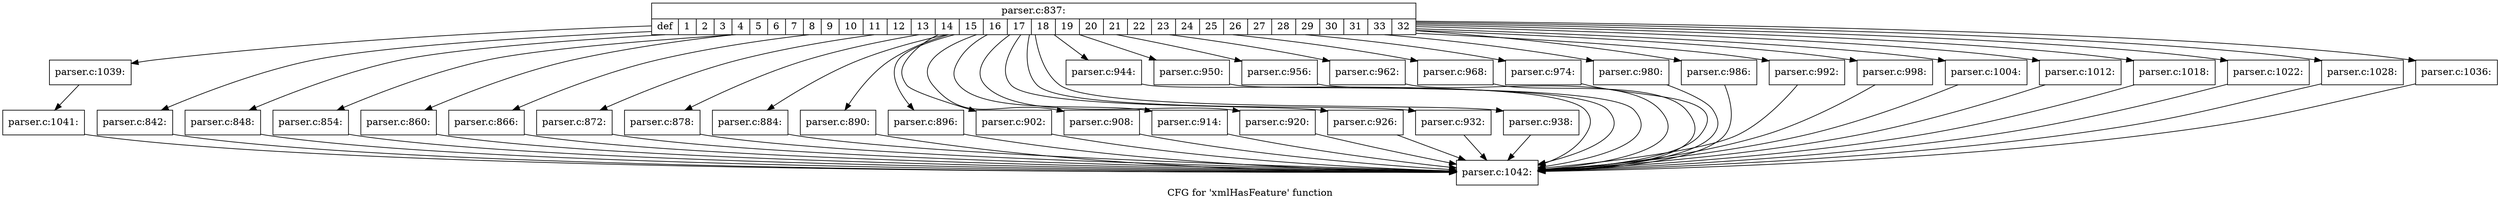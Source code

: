 digraph "CFG for 'xmlHasFeature' function" {
	label="CFG for 'xmlHasFeature' function";

	Node0x411dbe0 [shape=record,label="{parser.c:837:|{<s0>def|<s1>1|<s2>2|<s3>3|<s4>4|<s5>5|<s6>6|<s7>7|<s8>8|<s9>9|<s10>10|<s11>11|<s12>12|<s13>13|<s14>14|<s15>15|<s16>16|<s17>17|<s18>18|<s19>19|<s20>20|<s21>21|<s22>22|<s23>23|<s24>24|<s25>25|<s26>26|<s27>27|<s28>28|<s29>29|<s30>30|<s31>31|<s32>33|<s33>32}}"];
	Node0x411dbe0 -> Node0x415e2a0;
	Node0x411dbe0 -> Node0x415e5e0;
	Node0x411dbe0 -> Node0x415e7e0;
	Node0x411dbe0 -> Node0x415e9e0;
	Node0x411dbe0 -> Node0x415ebe0;
	Node0x411dbe0 -> Node0x415ede0;
	Node0x411dbe0 -> Node0x415efe0;
	Node0x411dbe0 -> Node0x415f1e0;
	Node0x411dbe0 -> Node0x415f3e0;
	Node0x411dbe0 -> Node0x415f5e0;
	Node0x411dbe0 -> Node0x415f7e0;
	Node0x411dbe0 -> Node0x415f9e0;
	Node0x411dbe0 -> Node0x415e500;
	Node0x411dbe0 -> Node0x4160220;
	Node0x411dbe0 -> Node0x4160420;
	Node0x411dbe0 -> Node0x4160620;
	Node0x411dbe0 -> Node0x415bff0;
	Node0x411dbe0 -> Node0x4160c30;
	Node0x411dbe0 -> Node0x4160e30;
	Node0x411dbe0 -> Node0x4161030;
	Node0x411dbe0 -> Node0x4161230;
	Node0x411dbe0 -> Node0x4161430;
	Node0x411dbe0 -> Node0x4161630;
	Node0x411dbe0 -> Node0x4161830;
	Node0x411dbe0 -> Node0x4161a30;
	Node0x411dbe0 -> Node0x4161c30;
	Node0x411dbe0 -> Node0x4161e30;
	Node0x411dbe0 -> Node0x4162030;
	Node0x411dbe0 -> Node0x4162230;
	Node0x411dbe0 -> Node0x4162430;
	Node0x411dbe0 -> Node0x4162670;
	Node0x411dbe0 -> Node0x4162870;
	Node0x411dbe0 -> Node0x4160820;
	Node0x411dbe0 -> Node0x4160a20;
	Node0x415e5e0 [shape=record,label="{parser.c:842:}"];
	Node0x415e5e0 -> Node0x3f18a80;
	Node0x415e7e0 [shape=record,label="{parser.c:848:}"];
	Node0x415e7e0 -> Node0x3f18a80;
	Node0x415e9e0 [shape=record,label="{parser.c:854:}"];
	Node0x415e9e0 -> Node0x3f18a80;
	Node0x415ebe0 [shape=record,label="{parser.c:860:}"];
	Node0x415ebe0 -> Node0x3f18a80;
	Node0x415ede0 [shape=record,label="{parser.c:866:}"];
	Node0x415ede0 -> Node0x3f18a80;
	Node0x415efe0 [shape=record,label="{parser.c:872:}"];
	Node0x415efe0 -> Node0x3f18a80;
	Node0x415f1e0 [shape=record,label="{parser.c:878:}"];
	Node0x415f1e0 -> Node0x3f18a80;
	Node0x415f3e0 [shape=record,label="{parser.c:884:}"];
	Node0x415f3e0 -> Node0x3f18a80;
	Node0x415f5e0 [shape=record,label="{parser.c:890:}"];
	Node0x415f5e0 -> Node0x3f18a80;
	Node0x415f7e0 [shape=record,label="{parser.c:896:}"];
	Node0x415f7e0 -> Node0x3f18a80;
	Node0x415f9e0 [shape=record,label="{parser.c:902:}"];
	Node0x415f9e0 -> Node0x3f18a80;
	Node0x415e500 [shape=record,label="{parser.c:908:}"];
	Node0x415e500 -> Node0x3f18a80;
	Node0x4160220 [shape=record,label="{parser.c:914:}"];
	Node0x4160220 -> Node0x3f18a80;
	Node0x4160420 [shape=record,label="{parser.c:920:}"];
	Node0x4160420 -> Node0x3f18a80;
	Node0x4160620 [shape=record,label="{parser.c:926:}"];
	Node0x4160620 -> Node0x3f18a80;
	Node0x415bff0 [shape=record,label="{parser.c:932:}"];
	Node0x415bff0 -> Node0x3f18a80;
	Node0x4160c30 [shape=record,label="{parser.c:938:}"];
	Node0x4160c30 -> Node0x3f18a80;
	Node0x4160e30 [shape=record,label="{parser.c:944:}"];
	Node0x4160e30 -> Node0x3f18a80;
	Node0x4161030 [shape=record,label="{parser.c:950:}"];
	Node0x4161030 -> Node0x3f18a80;
	Node0x4161230 [shape=record,label="{parser.c:956:}"];
	Node0x4161230 -> Node0x3f18a80;
	Node0x4161430 [shape=record,label="{parser.c:962:}"];
	Node0x4161430 -> Node0x3f18a80;
	Node0x4161630 [shape=record,label="{parser.c:968:}"];
	Node0x4161630 -> Node0x3f18a80;
	Node0x4161830 [shape=record,label="{parser.c:974:}"];
	Node0x4161830 -> Node0x3f18a80;
	Node0x4161a30 [shape=record,label="{parser.c:980:}"];
	Node0x4161a30 -> Node0x3f18a80;
	Node0x4161c30 [shape=record,label="{parser.c:986:}"];
	Node0x4161c30 -> Node0x3f18a80;
	Node0x4161e30 [shape=record,label="{parser.c:992:}"];
	Node0x4161e30 -> Node0x3f18a80;
	Node0x4162030 [shape=record,label="{parser.c:998:}"];
	Node0x4162030 -> Node0x3f18a80;
	Node0x4162230 [shape=record,label="{parser.c:1004:}"];
	Node0x4162230 -> Node0x3f18a80;
	Node0x4162430 [shape=record,label="{parser.c:1012:}"];
	Node0x4162430 -> Node0x3f18a80;
	Node0x4162670 [shape=record,label="{parser.c:1018:}"];
	Node0x4162670 -> Node0x3f18a80;
	Node0x4162870 [shape=record,label="{parser.c:1022:}"];
	Node0x4162870 -> Node0x3f18a80;
	Node0x4160820 [shape=record,label="{parser.c:1028:}"];
	Node0x4160820 -> Node0x3f18a80;
	Node0x4160a20 [shape=record,label="{parser.c:1036:}"];
	Node0x4160a20 -> Node0x3f18a80;
	Node0x415e2a0 [shape=record,label="{parser.c:1039:}"];
	Node0x415e2a0 -> Node0x415e1c0;
	Node0x415e1c0 [shape=record,label="{parser.c:1041:}"];
	Node0x415e1c0 -> Node0x3f18a80;
	Node0x3f18a80 [shape=record,label="{parser.c:1042:}"];
}
